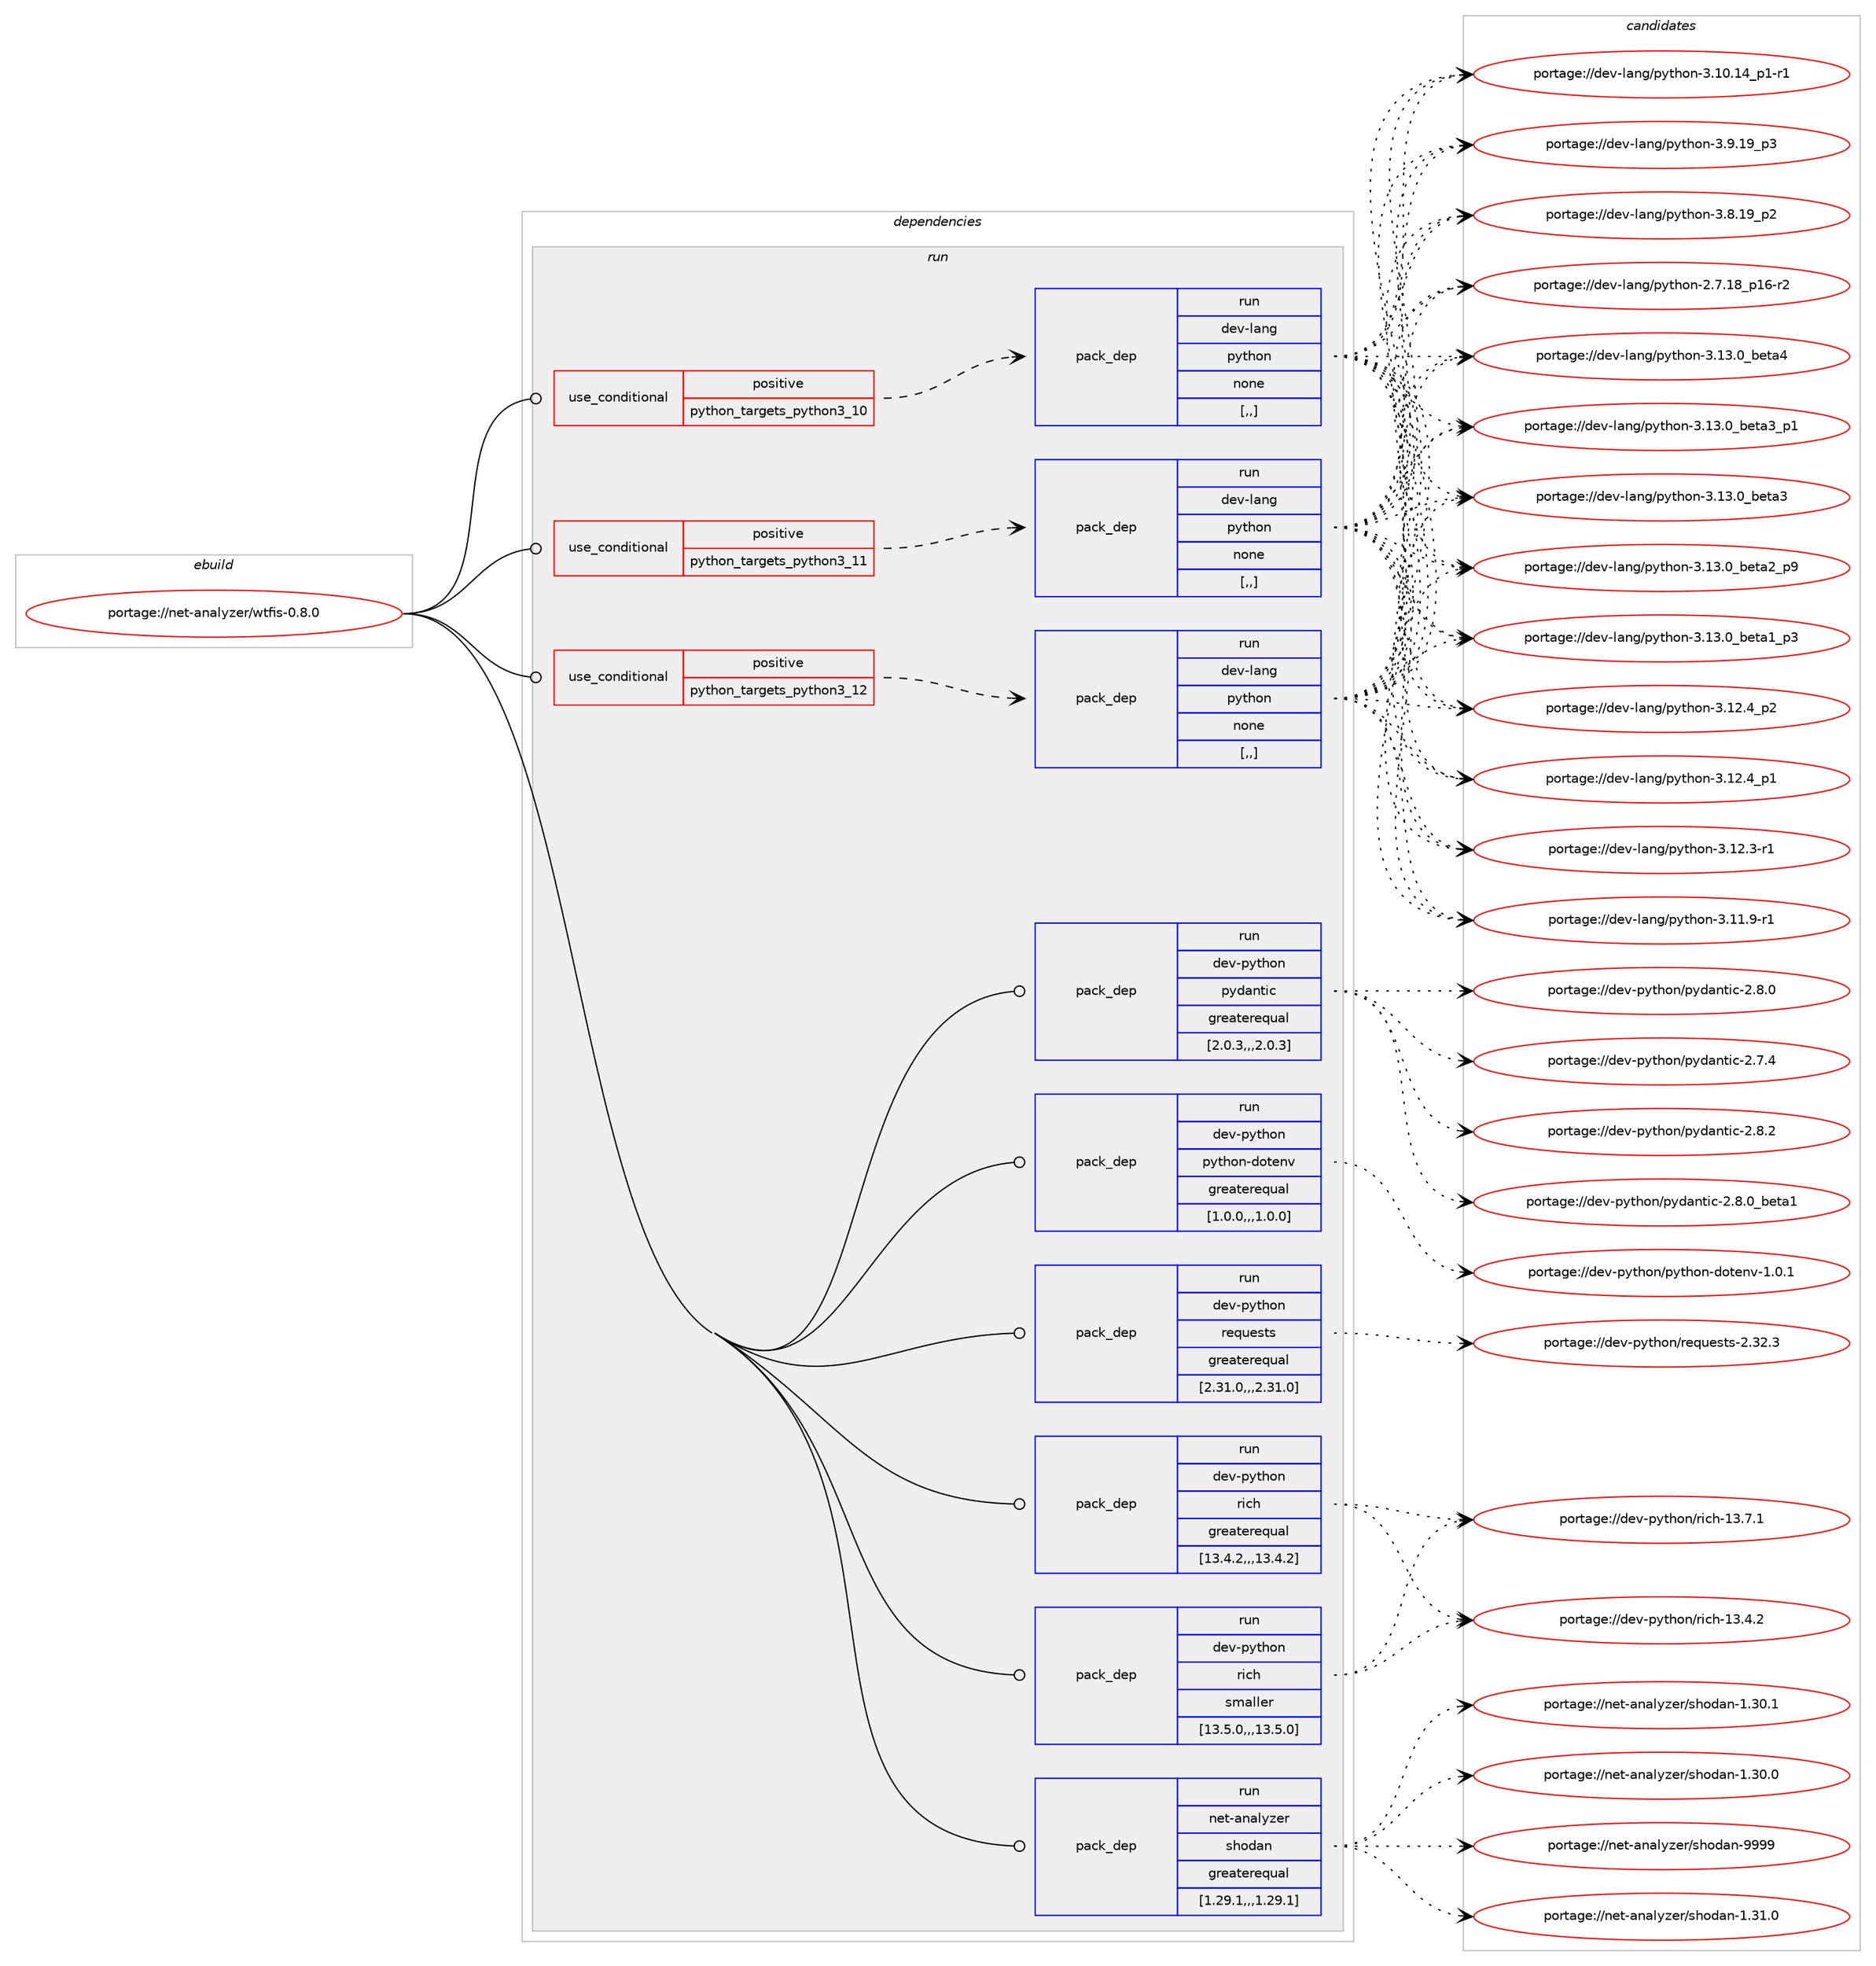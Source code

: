 digraph prolog {

# *************
# Graph options
# *************

newrank=true;
concentrate=true;
compound=true;
graph [rankdir=LR,fontname=Helvetica,fontsize=10,ranksep=1.5];#, ranksep=2.5, nodesep=0.2];
edge  [arrowhead=vee];
node  [fontname=Helvetica,fontsize=10];

# **********
# The ebuild
# **********

subgraph cluster_leftcol {
color=gray;
label=<<i>ebuild</i>>;
id [label="portage://net-analyzer/wtfis-0.8.0", color=red, width=4, href="../net-analyzer/wtfis-0.8.0.svg"];
}

# ****************
# The dependencies
# ****************

subgraph cluster_midcol {
color=gray;
label=<<i>dependencies</i>>;
subgraph cluster_compile {
fillcolor="#eeeeee";
style=filled;
label=<<i>compile</i>>;
}
subgraph cluster_compileandrun {
fillcolor="#eeeeee";
style=filled;
label=<<i>compile and run</i>>;
}
subgraph cluster_run {
fillcolor="#eeeeee";
style=filled;
label=<<i>run</i>>;
subgraph cond88467 {
dependency342723 [label=<<TABLE BORDER="0" CELLBORDER="1" CELLSPACING="0" CELLPADDING="4"><TR><TD ROWSPAN="3" CELLPADDING="10">use_conditional</TD></TR><TR><TD>positive</TD></TR><TR><TD>python_targets_python3_10</TD></TR></TABLE>>, shape=none, color=red];
subgraph pack251665 {
dependency342724 [label=<<TABLE BORDER="0" CELLBORDER="1" CELLSPACING="0" CELLPADDING="4" WIDTH="220"><TR><TD ROWSPAN="6" CELLPADDING="30">pack_dep</TD></TR><TR><TD WIDTH="110">run</TD></TR><TR><TD>dev-lang</TD></TR><TR><TD>python</TD></TR><TR><TD>none</TD></TR><TR><TD>[,,]</TD></TR></TABLE>>, shape=none, color=blue];
}
dependency342723:e -> dependency342724:w [weight=20,style="dashed",arrowhead="vee"];
}
id:e -> dependency342723:w [weight=20,style="solid",arrowhead="odot"];
subgraph cond88468 {
dependency342725 [label=<<TABLE BORDER="0" CELLBORDER="1" CELLSPACING="0" CELLPADDING="4"><TR><TD ROWSPAN="3" CELLPADDING="10">use_conditional</TD></TR><TR><TD>positive</TD></TR><TR><TD>python_targets_python3_11</TD></TR></TABLE>>, shape=none, color=red];
subgraph pack251666 {
dependency342726 [label=<<TABLE BORDER="0" CELLBORDER="1" CELLSPACING="0" CELLPADDING="4" WIDTH="220"><TR><TD ROWSPAN="6" CELLPADDING="30">pack_dep</TD></TR><TR><TD WIDTH="110">run</TD></TR><TR><TD>dev-lang</TD></TR><TR><TD>python</TD></TR><TR><TD>none</TD></TR><TR><TD>[,,]</TD></TR></TABLE>>, shape=none, color=blue];
}
dependency342725:e -> dependency342726:w [weight=20,style="dashed",arrowhead="vee"];
}
id:e -> dependency342725:w [weight=20,style="solid",arrowhead="odot"];
subgraph cond88469 {
dependency342727 [label=<<TABLE BORDER="0" CELLBORDER="1" CELLSPACING="0" CELLPADDING="4"><TR><TD ROWSPAN="3" CELLPADDING="10">use_conditional</TD></TR><TR><TD>positive</TD></TR><TR><TD>python_targets_python3_12</TD></TR></TABLE>>, shape=none, color=red];
subgraph pack251667 {
dependency342728 [label=<<TABLE BORDER="0" CELLBORDER="1" CELLSPACING="0" CELLPADDING="4" WIDTH="220"><TR><TD ROWSPAN="6" CELLPADDING="30">pack_dep</TD></TR><TR><TD WIDTH="110">run</TD></TR><TR><TD>dev-lang</TD></TR><TR><TD>python</TD></TR><TR><TD>none</TD></TR><TR><TD>[,,]</TD></TR></TABLE>>, shape=none, color=blue];
}
dependency342727:e -> dependency342728:w [weight=20,style="dashed",arrowhead="vee"];
}
id:e -> dependency342727:w [weight=20,style="solid",arrowhead="odot"];
subgraph pack251668 {
dependency342729 [label=<<TABLE BORDER="0" CELLBORDER="1" CELLSPACING="0" CELLPADDING="4" WIDTH="220"><TR><TD ROWSPAN="6" CELLPADDING="30">pack_dep</TD></TR><TR><TD WIDTH="110">run</TD></TR><TR><TD>dev-python</TD></TR><TR><TD>pydantic</TD></TR><TR><TD>greaterequal</TD></TR><TR><TD>[2.0.3,,,2.0.3]</TD></TR></TABLE>>, shape=none, color=blue];
}
id:e -> dependency342729:w [weight=20,style="solid",arrowhead="odot"];
subgraph pack251669 {
dependency342730 [label=<<TABLE BORDER="0" CELLBORDER="1" CELLSPACING="0" CELLPADDING="4" WIDTH="220"><TR><TD ROWSPAN="6" CELLPADDING="30">pack_dep</TD></TR><TR><TD WIDTH="110">run</TD></TR><TR><TD>dev-python</TD></TR><TR><TD>python-dotenv</TD></TR><TR><TD>greaterequal</TD></TR><TR><TD>[1.0.0,,,1.0.0]</TD></TR></TABLE>>, shape=none, color=blue];
}
id:e -> dependency342730:w [weight=20,style="solid",arrowhead="odot"];
subgraph pack251670 {
dependency342731 [label=<<TABLE BORDER="0" CELLBORDER="1" CELLSPACING="0" CELLPADDING="4" WIDTH="220"><TR><TD ROWSPAN="6" CELLPADDING="30">pack_dep</TD></TR><TR><TD WIDTH="110">run</TD></TR><TR><TD>dev-python</TD></TR><TR><TD>requests</TD></TR><TR><TD>greaterequal</TD></TR><TR><TD>[2.31.0,,,2.31.0]</TD></TR></TABLE>>, shape=none, color=blue];
}
id:e -> dependency342731:w [weight=20,style="solid",arrowhead="odot"];
subgraph pack251671 {
dependency342732 [label=<<TABLE BORDER="0" CELLBORDER="1" CELLSPACING="0" CELLPADDING="4" WIDTH="220"><TR><TD ROWSPAN="6" CELLPADDING="30">pack_dep</TD></TR><TR><TD WIDTH="110">run</TD></TR><TR><TD>dev-python</TD></TR><TR><TD>rich</TD></TR><TR><TD>greaterequal</TD></TR><TR><TD>[13.4.2,,,13.4.2]</TD></TR></TABLE>>, shape=none, color=blue];
}
id:e -> dependency342732:w [weight=20,style="solid",arrowhead="odot"];
subgraph pack251672 {
dependency342733 [label=<<TABLE BORDER="0" CELLBORDER="1" CELLSPACING="0" CELLPADDING="4" WIDTH="220"><TR><TD ROWSPAN="6" CELLPADDING="30">pack_dep</TD></TR><TR><TD WIDTH="110">run</TD></TR><TR><TD>dev-python</TD></TR><TR><TD>rich</TD></TR><TR><TD>smaller</TD></TR><TR><TD>[13.5.0,,,13.5.0]</TD></TR></TABLE>>, shape=none, color=blue];
}
id:e -> dependency342733:w [weight=20,style="solid",arrowhead="odot"];
subgraph pack251673 {
dependency342734 [label=<<TABLE BORDER="0" CELLBORDER="1" CELLSPACING="0" CELLPADDING="4" WIDTH="220"><TR><TD ROWSPAN="6" CELLPADDING="30">pack_dep</TD></TR><TR><TD WIDTH="110">run</TD></TR><TR><TD>net-analyzer</TD></TR><TR><TD>shodan</TD></TR><TR><TD>greaterequal</TD></TR><TR><TD>[1.29.1,,,1.29.1]</TD></TR></TABLE>>, shape=none, color=blue];
}
id:e -> dependency342734:w [weight=20,style="solid",arrowhead="odot"];
}
}

# **************
# The candidates
# **************

subgraph cluster_choices {
rank=same;
color=gray;
label=<<i>candidates</i>>;

subgraph choice251665 {
color=black;
nodesep=1;
choice1001011184510897110103471121211161041111104551464951464895981011169752 [label="portage://dev-lang/python-3.13.0_beta4", color=red, width=4,href="../dev-lang/python-3.13.0_beta4.svg"];
choice10010111845108971101034711212111610411111045514649514648959810111697519511249 [label="portage://dev-lang/python-3.13.0_beta3_p1", color=red, width=4,href="../dev-lang/python-3.13.0_beta3_p1.svg"];
choice1001011184510897110103471121211161041111104551464951464895981011169751 [label="portage://dev-lang/python-3.13.0_beta3", color=red, width=4,href="../dev-lang/python-3.13.0_beta3.svg"];
choice10010111845108971101034711212111610411111045514649514648959810111697509511257 [label="portage://dev-lang/python-3.13.0_beta2_p9", color=red, width=4,href="../dev-lang/python-3.13.0_beta2_p9.svg"];
choice10010111845108971101034711212111610411111045514649514648959810111697499511251 [label="portage://dev-lang/python-3.13.0_beta1_p3", color=red, width=4,href="../dev-lang/python-3.13.0_beta1_p3.svg"];
choice100101118451089711010347112121116104111110455146495046529511250 [label="portage://dev-lang/python-3.12.4_p2", color=red, width=4,href="../dev-lang/python-3.12.4_p2.svg"];
choice100101118451089711010347112121116104111110455146495046529511249 [label="portage://dev-lang/python-3.12.4_p1", color=red, width=4,href="../dev-lang/python-3.12.4_p1.svg"];
choice100101118451089711010347112121116104111110455146495046514511449 [label="portage://dev-lang/python-3.12.3-r1", color=red, width=4,href="../dev-lang/python-3.12.3-r1.svg"];
choice100101118451089711010347112121116104111110455146494946574511449 [label="portage://dev-lang/python-3.11.9-r1", color=red, width=4,href="../dev-lang/python-3.11.9-r1.svg"];
choice100101118451089711010347112121116104111110455146494846495295112494511449 [label="portage://dev-lang/python-3.10.14_p1-r1", color=red, width=4,href="../dev-lang/python-3.10.14_p1-r1.svg"];
choice100101118451089711010347112121116104111110455146574649579511251 [label="portage://dev-lang/python-3.9.19_p3", color=red, width=4,href="../dev-lang/python-3.9.19_p3.svg"];
choice100101118451089711010347112121116104111110455146564649579511250 [label="portage://dev-lang/python-3.8.19_p2", color=red, width=4,href="../dev-lang/python-3.8.19_p2.svg"];
choice100101118451089711010347112121116104111110455046554649569511249544511450 [label="portage://dev-lang/python-2.7.18_p16-r2", color=red, width=4,href="../dev-lang/python-2.7.18_p16-r2.svg"];
dependency342724:e -> choice1001011184510897110103471121211161041111104551464951464895981011169752:w [style=dotted,weight="100"];
dependency342724:e -> choice10010111845108971101034711212111610411111045514649514648959810111697519511249:w [style=dotted,weight="100"];
dependency342724:e -> choice1001011184510897110103471121211161041111104551464951464895981011169751:w [style=dotted,weight="100"];
dependency342724:e -> choice10010111845108971101034711212111610411111045514649514648959810111697509511257:w [style=dotted,weight="100"];
dependency342724:e -> choice10010111845108971101034711212111610411111045514649514648959810111697499511251:w [style=dotted,weight="100"];
dependency342724:e -> choice100101118451089711010347112121116104111110455146495046529511250:w [style=dotted,weight="100"];
dependency342724:e -> choice100101118451089711010347112121116104111110455146495046529511249:w [style=dotted,weight="100"];
dependency342724:e -> choice100101118451089711010347112121116104111110455146495046514511449:w [style=dotted,weight="100"];
dependency342724:e -> choice100101118451089711010347112121116104111110455146494946574511449:w [style=dotted,weight="100"];
dependency342724:e -> choice100101118451089711010347112121116104111110455146494846495295112494511449:w [style=dotted,weight="100"];
dependency342724:e -> choice100101118451089711010347112121116104111110455146574649579511251:w [style=dotted,weight="100"];
dependency342724:e -> choice100101118451089711010347112121116104111110455146564649579511250:w [style=dotted,weight="100"];
dependency342724:e -> choice100101118451089711010347112121116104111110455046554649569511249544511450:w [style=dotted,weight="100"];
}
subgraph choice251666 {
color=black;
nodesep=1;
choice1001011184510897110103471121211161041111104551464951464895981011169752 [label="portage://dev-lang/python-3.13.0_beta4", color=red, width=4,href="../dev-lang/python-3.13.0_beta4.svg"];
choice10010111845108971101034711212111610411111045514649514648959810111697519511249 [label="portage://dev-lang/python-3.13.0_beta3_p1", color=red, width=4,href="../dev-lang/python-3.13.0_beta3_p1.svg"];
choice1001011184510897110103471121211161041111104551464951464895981011169751 [label="portage://dev-lang/python-3.13.0_beta3", color=red, width=4,href="../dev-lang/python-3.13.0_beta3.svg"];
choice10010111845108971101034711212111610411111045514649514648959810111697509511257 [label="portage://dev-lang/python-3.13.0_beta2_p9", color=red, width=4,href="../dev-lang/python-3.13.0_beta2_p9.svg"];
choice10010111845108971101034711212111610411111045514649514648959810111697499511251 [label="portage://dev-lang/python-3.13.0_beta1_p3", color=red, width=4,href="../dev-lang/python-3.13.0_beta1_p3.svg"];
choice100101118451089711010347112121116104111110455146495046529511250 [label="portage://dev-lang/python-3.12.4_p2", color=red, width=4,href="../dev-lang/python-3.12.4_p2.svg"];
choice100101118451089711010347112121116104111110455146495046529511249 [label="portage://dev-lang/python-3.12.4_p1", color=red, width=4,href="../dev-lang/python-3.12.4_p1.svg"];
choice100101118451089711010347112121116104111110455146495046514511449 [label="portage://dev-lang/python-3.12.3-r1", color=red, width=4,href="../dev-lang/python-3.12.3-r1.svg"];
choice100101118451089711010347112121116104111110455146494946574511449 [label="portage://dev-lang/python-3.11.9-r1", color=red, width=4,href="../dev-lang/python-3.11.9-r1.svg"];
choice100101118451089711010347112121116104111110455146494846495295112494511449 [label="portage://dev-lang/python-3.10.14_p1-r1", color=red, width=4,href="../dev-lang/python-3.10.14_p1-r1.svg"];
choice100101118451089711010347112121116104111110455146574649579511251 [label="portage://dev-lang/python-3.9.19_p3", color=red, width=4,href="../dev-lang/python-3.9.19_p3.svg"];
choice100101118451089711010347112121116104111110455146564649579511250 [label="portage://dev-lang/python-3.8.19_p2", color=red, width=4,href="../dev-lang/python-3.8.19_p2.svg"];
choice100101118451089711010347112121116104111110455046554649569511249544511450 [label="portage://dev-lang/python-2.7.18_p16-r2", color=red, width=4,href="../dev-lang/python-2.7.18_p16-r2.svg"];
dependency342726:e -> choice1001011184510897110103471121211161041111104551464951464895981011169752:w [style=dotted,weight="100"];
dependency342726:e -> choice10010111845108971101034711212111610411111045514649514648959810111697519511249:w [style=dotted,weight="100"];
dependency342726:e -> choice1001011184510897110103471121211161041111104551464951464895981011169751:w [style=dotted,weight="100"];
dependency342726:e -> choice10010111845108971101034711212111610411111045514649514648959810111697509511257:w [style=dotted,weight="100"];
dependency342726:e -> choice10010111845108971101034711212111610411111045514649514648959810111697499511251:w [style=dotted,weight="100"];
dependency342726:e -> choice100101118451089711010347112121116104111110455146495046529511250:w [style=dotted,weight="100"];
dependency342726:e -> choice100101118451089711010347112121116104111110455146495046529511249:w [style=dotted,weight="100"];
dependency342726:e -> choice100101118451089711010347112121116104111110455146495046514511449:w [style=dotted,weight="100"];
dependency342726:e -> choice100101118451089711010347112121116104111110455146494946574511449:w [style=dotted,weight="100"];
dependency342726:e -> choice100101118451089711010347112121116104111110455146494846495295112494511449:w [style=dotted,weight="100"];
dependency342726:e -> choice100101118451089711010347112121116104111110455146574649579511251:w [style=dotted,weight="100"];
dependency342726:e -> choice100101118451089711010347112121116104111110455146564649579511250:w [style=dotted,weight="100"];
dependency342726:e -> choice100101118451089711010347112121116104111110455046554649569511249544511450:w [style=dotted,weight="100"];
}
subgraph choice251667 {
color=black;
nodesep=1;
choice1001011184510897110103471121211161041111104551464951464895981011169752 [label="portage://dev-lang/python-3.13.0_beta4", color=red, width=4,href="../dev-lang/python-3.13.0_beta4.svg"];
choice10010111845108971101034711212111610411111045514649514648959810111697519511249 [label="portage://dev-lang/python-3.13.0_beta3_p1", color=red, width=4,href="../dev-lang/python-3.13.0_beta3_p1.svg"];
choice1001011184510897110103471121211161041111104551464951464895981011169751 [label="portage://dev-lang/python-3.13.0_beta3", color=red, width=4,href="../dev-lang/python-3.13.0_beta3.svg"];
choice10010111845108971101034711212111610411111045514649514648959810111697509511257 [label="portage://dev-lang/python-3.13.0_beta2_p9", color=red, width=4,href="../dev-lang/python-3.13.0_beta2_p9.svg"];
choice10010111845108971101034711212111610411111045514649514648959810111697499511251 [label="portage://dev-lang/python-3.13.0_beta1_p3", color=red, width=4,href="../dev-lang/python-3.13.0_beta1_p3.svg"];
choice100101118451089711010347112121116104111110455146495046529511250 [label="portage://dev-lang/python-3.12.4_p2", color=red, width=4,href="../dev-lang/python-3.12.4_p2.svg"];
choice100101118451089711010347112121116104111110455146495046529511249 [label="portage://dev-lang/python-3.12.4_p1", color=red, width=4,href="../dev-lang/python-3.12.4_p1.svg"];
choice100101118451089711010347112121116104111110455146495046514511449 [label="portage://dev-lang/python-3.12.3-r1", color=red, width=4,href="../dev-lang/python-3.12.3-r1.svg"];
choice100101118451089711010347112121116104111110455146494946574511449 [label="portage://dev-lang/python-3.11.9-r1", color=red, width=4,href="../dev-lang/python-3.11.9-r1.svg"];
choice100101118451089711010347112121116104111110455146494846495295112494511449 [label="portage://dev-lang/python-3.10.14_p1-r1", color=red, width=4,href="../dev-lang/python-3.10.14_p1-r1.svg"];
choice100101118451089711010347112121116104111110455146574649579511251 [label="portage://dev-lang/python-3.9.19_p3", color=red, width=4,href="../dev-lang/python-3.9.19_p3.svg"];
choice100101118451089711010347112121116104111110455146564649579511250 [label="portage://dev-lang/python-3.8.19_p2", color=red, width=4,href="../dev-lang/python-3.8.19_p2.svg"];
choice100101118451089711010347112121116104111110455046554649569511249544511450 [label="portage://dev-lang/python-2.7.18_p16-r2", color=red, width=4,href="../dev-lang/python-2.7.18_p16-r2.svg"];
dependency342728:e -> choice1001011184510897110103471121211161041111104551464951464895981011169752:w [style=dotted,weight="100"];
dependency342728:e -> choice10010111845108971101034711212111610411111045514649514648959810111697519511249:w [style=dotted,weight="100"];
dependency342728:e -> choice1001011184510897110103471121211161041111104551464951464895981011169751:w [style=dotted,weight="100"];
dependency342728:e -> choice10010111845108971101034711212111610411111045514649514648959810111697509511257:w [style=dotted,weight="100"];
dependency342728:e -> choice10010111845108971101034711212111610411111045514649514648959810111697499511251:w [style=dotted,weight="100"];
dependency342728:e -> choice100101118451089711010347112121116104111110455146495046529511250:w [style=dotted,weight="100"];
dependency342728:e -> choice100101118451089711010347112121116104111110455146495046529511249:w [style=dotted,weight="100"];
dependency342728:e -> choice100101118451089711010347112121116104111110455146495046514511449:w [style=dotted,weight="100"];
dependency342728:e -> choice100101118451089711010347112121116104111110455146494946574511449:w [style=dotted,weight="100"];
dependency342728:e -> choice100101118451089711010347112121116104111110455146494846495295112494511449:w [style=dotted,weight="100"];
dependency342728:e -> choice100101118451089711010347112121116104111110455146574649579511251:w [style=dotted,weight="100"];
dependency342728:e -> choice100101118451089711010347112121116104111110455146564649579511250:w [style=dotted,weight="100"];
dependency342728:e -> choice100101118451089711010347112121116104111110455046554649569511249544511450:w [style=dotted,weight="100"];
}
subgraph choice251668 {
color=black;
nodesep=1;
choice10010111845112121116104111110471121211009711011610599455046564650 [label="portage://dev-python/pydantic-2.8.2", color=red, width=4,href="../dev-python/pydantic-2.8.2.svg"];
choice1001011184511212111610411111047112121100971101161059945504656464895981011169749 [label="portage://dev-python/pydantic-2.8.0_beta1", color=red, width=4,href="../dev-python/pydantic-2.8.0_beta1.svg"];
choice10010111845112121116104111110471121211009711011610599455046564648 [label="portage://dev-python/pydantic-2.8.0", color=red, width=4,href="../dev-python/pydantic-2.8.0.svg"];
choice10010111845112121116104111110471121211009711011610599455046554652 [label="portage://dev-python/pydantic-2.7.4", color=red, width=4,href="../dev-python/pydantic-2.7.4.svg"];
dependency342729:e -> choice10010111845112121116104111110471121211009711011610599455046564650:w [style=dotted,weight="100"];
dependency342729:e -> choice1001011184511212111610411111047112121100971101161059945504656464895981011169749:w [style=dotted,weight="100"];
dependency342729:e -> choice10010111845112121116104111110471121211009711011610599455046564648:w [style=dotted,weight="100"];
dependency342729:e -> choice10010111845112121116104111110471121211009711011610599455046554652:w [style=dotted,weight="100"];
}
subgraph choice251669 {
color=black;
nodesep=1;
choice100101118451121211161041111104711212111610411111045100111116101110118454946484649 [label="portage://dev-python/python-dotenv-1.0.1", color=red, width=4,href="../dev-python/python-dotenv-1.0.1.svg"];
dependency342730:e -> choice100101118451121211161041111104711212111610411111045100111116101110118454946484649:w [style=dotted,weight="100"];
}
subgraph choice251670 {
color=black;
nodesep=1;
choice100101118451121211161041111104711410111311710111511611545504651504651 [label="portage://dev-python/requests-2.32.3", color=red, width=4,href="../dev-python/requests-2.32.3.svg"];
dependency342731:e -> choice100101118451121211161041111104711410111311710111511611545504651504651:w [style=dotted,weight="100"];
}
subgraph choice251671 {
color=black;
nodesep=1;
choice10010111845112121116104111110471141059910445495146554649 [label="portage://dev-python/rich-13.7.1", color=red, width=4,href="../dev-python/rich-13.7.1.svg"];
choice10010111845112121116104111110471141059910445495146524650 [label="portage://dev-python/rich-13.4.2", color=red, width=4,href="../dev-python/rich-13.4.2.svg"];
dependency342732:e -> choice10010111845112121116104111110471141059910445495146554649:w [style=dotted,weight="100"];
dependency342732:e -> choice10010111845112121116104111110471141059910445495146524650:w [style=dotted,weight="100"];
}
subgraph choice251672 {
color=black;
nodesep=1;
choice10010111845112121116104111110471141059910445495146554649 [label="portage://dev-python/rich-13.7.1", color=red, width=4,href="../dev-python/rich-13.7.1.svg"];
choice10010111845112121116104111110471141059910445495146524650 [label="portage://dev-python/rich-13.4.2", color=red, width=4,href="../dev-python/rich-13.4.2.svg"];
dependency342733:e -> choice10010111845112121116104111110471141059910445495146554649:w [style=dotted,weight="100"];
dependency342733:e -> choice10010111845112121116104111110471141059910445495146524650:w [style=dotted,weight="100"];
}
subgraph choice251673 {
color=black;
nodesep=1;
choice11010111645971109710812112210111447115104111100971104557575757 [label="portage://net-analyzer/shodan-9999", color=red, width=4,href="../net-analyzer/shodan-9999.svg"];
choice110101116459711097108121122101114471151041111009711045494651494648 [label="portage://net-analyzer/shodan-1.31.0", color=red, width=4,href="../net-analyzer/shodan-1.31.0.svg"];
choice110101116459711097108121122101114471151041111009711045494651484649 [label="portage://net-analyzer/shodan-1.30.1", color=red, width=4,href="../net-analyzer/shodan-1.30.1.svg"];
choice110101116459711097108121122101114471151041111009711045494651484648 [label="portage://net-analyzer/shodan-1.30.0", color=red, width=4,href="../net-analyzer/shodan-1.30.0.svg"];
dependency342734:e -> choice11010111645971109710812112210111447115104111100971104557575757:w [style=dotted,weight="100"];
dependency342734:e -> choice110101116459711097108121122101114471151041111009711045494651494648:w [style=dotted,weight="100"];
dependency342734:e -> choice110101116459711097108121122101114471151041111009711045494651484649:w [style=dotted,weight="100"];
dependency342734:e -> choice110101116459711097108121122101114471151041111009711045494651484648:w [style=dotted,weight="100"];
}
}

}
